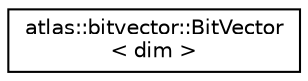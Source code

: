 digraph "Graphical Class Hierarchy"
{
  edge [fontname="Helvetica",fontsize="10",labelfontname="Helvetica",labelfontsize="10"];
  node [fontname="Helvetica",fontsize="10",shape=record];
  rankdir="LR";
  Node1 [label="atlas::bitvector::BitVector\l\< dim \>",height=0.2,width=0.4,color="black", fillcolor="white", style="filled",URL="$classatlas_1_1bitvector_1_1BitVector.html"];
}
